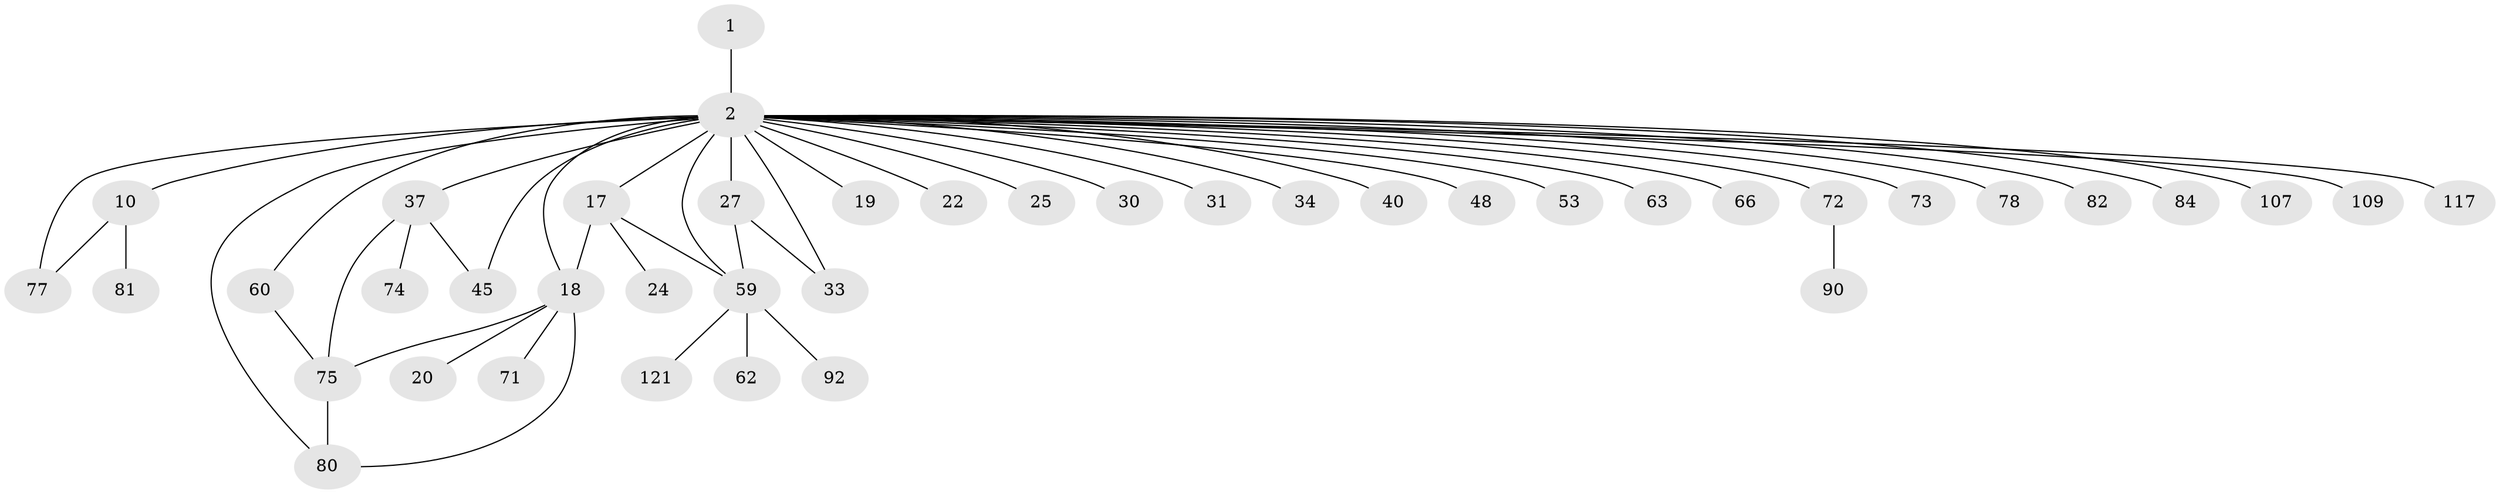 // original degree distribution, {3: 0.06993006993006994, 18: 0.006993006993006993, 9: 0.027972027972027972, 12: 0.006993006993006993, 4: 0.06993006993006994, 21: 0.006993006993006993, 2: 0.2517482517482518, 5: 0.04895104895104895, 13: 0.006993006993006993, 8: 0.006993006993006993, 1: 0.46153846153846156, 11: 0.013986013986013986, 7: 0.006993006993006993, 6: 0.006993006993006993, 10: 0.006993006993006993}
// Generated by graph-tools (version 1.1) at 2025/18/03/04/25 18:18:26]
// undirected, 42 vertices, 51 edges
graph export_dot {
graph [start="1"]
  node [color=gray90,style=filled];
  1 [super="+118"];
  2 [super="+14+114+115+101+29+4+16+58+7+3+6+5"];
  10 [super="+32"];
  17 [super="+46+108"];
  18 [super="+41+76+116+57+89+55"];
  19 [super="+47+54+140+128"];
  20;
  22 [super="+23"];
  24;
  25;
  27 [super="+28+96+61"];
  30;
  31;
  33;
  34;
  37 [super="+51+50"];
  40;
  45 [super="+69+87"];
  48;
  53;
  59 [super="+86+68"];
  60;
  62 [super="+124"];
  63 [super="+126"];
  66;
  71;
  72;
  73;
  74;
  75 [super="+134"];
  77;
  78;
  80;
  81;
  82;
  84;
  90;
  92;
  107;
  109;
  117;
  121;
  1 -- 2 [weight=2];
  2 -- 25 [weight=2];
  2 -- 45 [weight=3];
  2 -- 66;
  2 -- 33;
  2 -- 60;
  2 -- 82;
  2 -- 34;
  2 -- 37 [weight=5];
  2 -- 73;
  2 -- 17;
  2 -- 18;
  2 -- 84;
  2 -- 27 [weight=9];
  2 -- 80;
  2 -- 72;
  2 -- 59 [weight=2];
  2 -- 10;
  2 -- 109;
  2 -- 48;
  2 -- 53;
  2 -- 22;
  2 -- 31;
  2 -- 63;
  2 -- 78;
  2 -- 40;
  2 -- 107;
  2 -- 77;
  2 -- 19;
  2 -- 117 [weight=2];
  2 -- 30;
  10 -- 81;
  10 -- 77;
  17 -- 24;
  17 -- 18 [weight=2];
  17 -- 59;
  18 -- 20;
  18 -- 71;
  18 -- 75;
  18 -- 80;
  27 -- 33;
  27 -- 59 [weight=2];
  37 -- 45;
  37 -- 74;
  37 -- 75;
  59 -- 62 [weight=2];
  59 -- 92;
  59 -- 121;
  60 -- 75;
  72 -- 90;
  75 -- 80;
}
